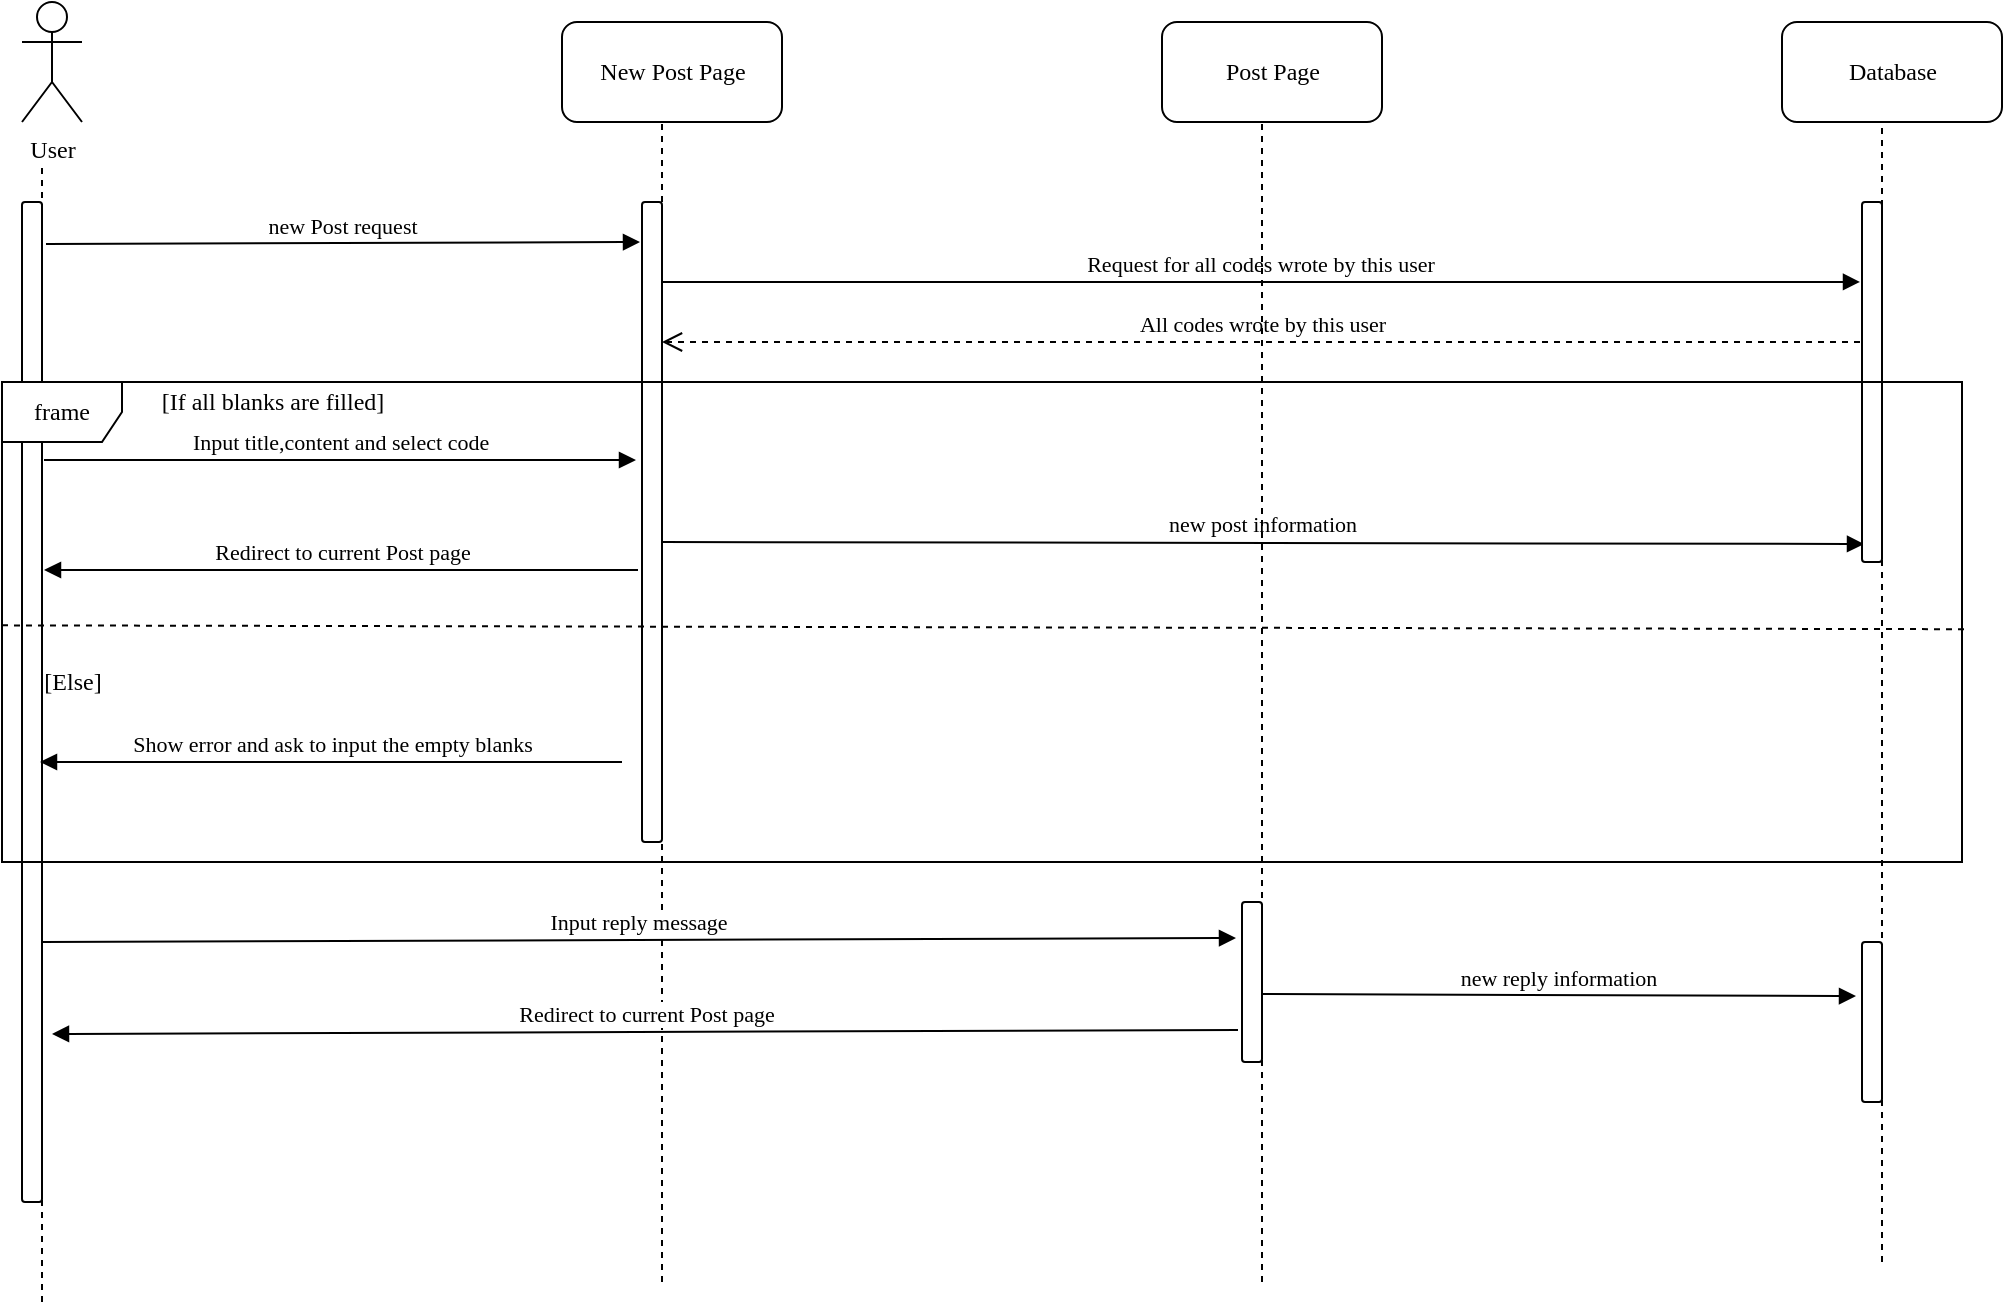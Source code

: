 <mxfile version="13.0.1" type="device"><diagram name="Page-1" id="13e1069c-82ec-6db2-03f1-153e76fe0fe0"><mxGraphModel dx="1422" dy="712" grid="1" gridSize="10" guides="1" tooltips="1" connect="1" arrows="1" fold="1" page="1" pageScale="1" pageWidth="1100" pageHeight="850" background="#ffffff" math="0" shadow="0"><root><mxCell id="0"/><mxCell id="1" parent="0"/><mxCell id="fB3gBFgFGEUwq3GDk7Kn-5" value="User" style="shape=umlActor;verticalLabelPosition=bottom;labelBackgroundColor=#ffffff;verticalAlign=top;html=1;outlineConnect=0;rounded=1;shadow=0;comic=0;strokeWidth=1;fontFamily=Verdana;" vertex="1" parent="1"><mxGeometry x="50" y="20" width="30" height="60" as="geometry"/></mxCell><mxCell id="fB3gBFgFGEUwq3GDk7Kn-6" value="" style="endArrow=none;dashed=1;html=1;fontFamily=Verdana;" edge="1" parent="1"><mxGeometry width="50" height="50" relative="1" as="geometry"><mxPoint x="60" y="670" as="sourcePoint"/><mxPoint x="60" y="100" as="targetPoint"/></mxGeometry></mxCell><mxCell id="fB3gBFgFGEUwq3GDk7Kn-7" value="" style="html=1;points=[];perimeter=orthogonalPerimeter;rounded=1;shadow=0;comic=0;strokeWidth=1;fontFamily=Verdana;" vertex="1" parent="1"><mxGeometry x="50" y="120" width="10" height="500" as="geometry"/></mxCell><mxCell id="fB3gBFgFGEUwq3GDk7Kn-8" value="New Post Page" style="html=1;rounded=1;shadow=0;comic=0;strokeWidth=1;fontFamily=Verdana;" vertex="1" parent="1"><mxGeometry x="320" y="30" width="110" height="50" as="geometry"/></mxCell><mxCell id="fB3gBFgFGEUwq3GDk7Kn-10" value="Database" style="html=1;rounded=1;shadow=0;comic=0;strokeWidth=1;fontFamily=Verdana;" vertex="1" parent="1"><mxGeometry x="930" y="30" width="110" height="50" as="geometry"/></mxCell><mxCell id="fB3gBFgFGEUwq3GDk7Kn-11" value="" style="html=1;points=[];perimeter=orthogonalPerimeter;rounded=1;shadow=0;comic=0;strokeWidth=1;fontFamily=Verdana;" vertex="1" parent="1"><mxGeometry x="360" y="120" width="10" height="320" as="geometry"/></mxCell><mxCell id="fB3gBFgFGEUwq3GDk7Kn-12" value="" style="endArrow=none;dashed=1;html=1;fontFamily=Verdana;" edge="1" parent="1"><mxGeometry width="50" height="50" relative="1" as="geometry"><mxPoint x="370" y="660" as="sourcePoint"/><mxPoint x="370" y="80" as="targetPoint"/></mxGeometry></mxCell><mxCell id="fB3gBFgFGEUwq3GDk7Kn-13" value="Input title,content and select code" style="html=1;verticalAlign=bottom;endArrow=block;fontFamily=Verdana;exitX=1.1;exitY=0.258;exitDx=0;exitDy=0;exitPerimeter=0;" edge="1" parent="1" source="fB3gBFgFGEUwq3GDk7Kn-7"><mxGeometry width="80" relative="1" as="geometry"><mxPoint x="64" y="270" as="sourcePoint"/><mxPoint x="357" y="249" as="targetPoint"/></mxGeometry></mxCell><mxCell id="fB3gBFgFGEUwq3GDk7Kn-18" value="new post information" style="html=1;verticalAlign=bottom;endArrow=block;fontFamily=Verdana;entryX=0.1;entryY=0.95;entryDx=0;entryDy=0;entryPerimeter=0;" edge="1" parent="1" target="fB3gBFgFGEUwq3GDk7Kn-52"><mxGeometry width="80" relative="1" as="geometry"><mxPoint x="370" y="290" as="sourcePoint"/><mxPoint x="967" y="250" as="targetPoint"/></mxGeometry></mxCell><mxCell id="fB3gBFgFGEUwq3GDk7Kn-51" value="Redirect to current Post page" style="html=1;verticalAlign=bottom;endArrow=block;fontFamily=Verdana;entryX=1.1;entryY=0.368;entryDx=0;entryDy=0;entryPerimeter=0;" edge="1" parent="1" target="fB3gBFgFGEUwq3GDk7Kn-7"><mxGeometry width="80" relative="1" as="geometry"><mxPoint x="358" y="304" as="sourcePoint"/><mxPoint x="60" y="350" as="targetPoint"/></mxGeometry></mxCell><mxCell id="fB3gBFgFGEUwq3GDk7Kn-52" value="" style="html=1;points=[];perimeter=orthogonalPerimeter;rounded=1;shadow=0;comic=0;strokeWidth=1;fontFamily=Verdana;" vertex="1" parent="1"><mxGeometry x="970" y="120" width="10" height="180" as="geometry"/></mxCell><mxCell id="fB3gBFgFGEUwq3GDk7Kn-54" value="" style="endArrow=none;dashed=1;html=1;fontFamily=Verdana;" edge="1" parent="1"><mxGeometry width="50" height="50" relative="1" as="geometry"><mxPoint x="980" y="650" as="sourcePoint"/><mxPoint x="980" y="80" as="targetPoint"/></mxGeometry></mxCell><mxCell id="fB3gBFgFGEUwq3GDk7Kn-72" value="new Post request" style="html=1;verticalAlign=bottom;endArrow=block;fontFamily=Verdana;exitX=1.2;exitY=0.042;exitDx=0;exitDy=0;exitPerimeter=0;" edge="1" parent="1" source="fB3gBFgFGEUwq3GDk7Kn-7"><mxGeometry width="80" relative="1" as="geometry"><mxPoint x="520" y="350" as="sourcePoint"/><mxPoint x="359" y="140" as="targetPoint"/></mxGeometry></mxCell><mxCell id="fB3gBFgFGEUwq3GDk7Kn-73" value="Request for all codes wrote by this user" style="html=1;verticalAlign=bottom;endArrow=block;fontFamily=Verdana;entryX=-0.1;entryY=0.222;entryDx=0;entryDy=0;entryPerimeter=0;" edge="1" parent="1" target="fB3gBFgFGEUwq3GDk7Kn-52"><mxGeometry width="80" relative="1" as="geometry"><mxPoint x="370" y="160" as="sourcePoint"/><mxPoint x="600" y="350" as="targetPoint"/></mxGeometry></mxCell><mxCell id="fB3gBFgFGEUwq3GDk7Kn-74" value="All codes wrote by this user" style="html=1;verticalAlign=bottom;endArrow=open;dashed=1;endSize=8;fontFamily=Verdana;" edge="1" parent="1"><mxGeometry relative="1" as="geometry"><mxPoint x="969" y="190" as="sourcePoint"/><mxPoint x="370" y="190" as="targetPoint"/></mxGeometry></mxCell><mxCell id="fB3gBFgFGEUwq3GDk7Kn-75" value="Show error and ask to input the empty blanks" style="html=1;verticalAlign=bottom;endArrow=block;fontFamily=Verdana;entryX=0.9;entryY=0.56;entryDx=0;entryDy=0;entryPerimeter=0;" edge="1" parent="1" target="fB3gBFgFGEUwq3GDk7Kn-7"><mxGeometry width="80" relative="1" as="geometry"><mxPoint x="350" y="400" as="sourcePoint"/><mxPoint x="600" y="350" as="targetPoint"/></mxGeometry></mxCell><mxCell id="fB3gBFgFGEUwq3GDk7Kn-77" value="frame" style="shape=umlFrame;whiteSpace=wrap;html=1;rounded=1;shadow=0;comic=0;strokeWidth=1;fontFamily=Verdana;" vertex="1" parent="1"><mxGeometry x="40" y="210" width="980" height="240" as="geometry"/></mxCell><mxCell id="fB3gBFgFGEUwq3GDk7Kn-80" value="" style="endArrow=none;dashed=1;html=1;fontFamily=Verdana;exitX=0;exitY=0.507;exitDx=0;exitDy=0;exitPerimeter=0;entryX=1.002;entryY=0.515;entryDx=0;entryDy=0;entryPerimeter=0;" edge="1" parent="1" source="fB3gBFgFGEUwq3GDk7Kn-77" target="fB3gBFgFGEUwq3GDk7Kn-77"><mxGeometry width="50" height="50" relative="1" as="geometry"><mxPoint x="530" y="380" as="sourcePoint"/><mxPoint x="580" y="330" as="targetPoint"/></mxGeometry></mxCell><mxCell id="fB3gBFgFGEUwq3GDk7Kn-81" value="[If all blanks are filled]" style="text;html=1;align=center;verticalAlign=middle;resizable=0;points=[];autosize=1;fontFamily=Verdana;" vertex="1" parent="1"><mxGeometry x="100" y="210" width="150" height="20" as="geometry"/></mxCell><mxCell id="fB3gBFgFGEUwq3GDk7Kn-82" value="[Else]" style="text;html=1;align=center;verticalAlign=middle;resizable=0;points=[];autosize=1;fontFamily=Verdana;" vertex="1" parent="1"><mxGeometry x="50" y="350" width="50" height="20" as="geometry"/></mxCell><mxCell id="fB3gBFgFGEUwq3GDk7Kn-83" value="Post Page" style="html=1;rounded=1;shadow=0;comic=0;strokeWidth=1;fontFamily=Verdana;" vertex="1" parent="1"><mxGeometry x="620" y="30" width="110" height="50" as="geometry"/></mxCell><mxCell id="fB3gBFgFGEUwq3GDk7Kn-84" value="" style="endArrow=none;dashed=1;html=1;fontFamily=Verdana;" edge="1" parent="1"><mxGeometry width="50" height="50" relative="1" as="geometry"><mxPoint x="670" y="660" as="sourcePoint"/><mxPoint x="670" y="80" as="targetPoint"/></mxGeometry></mxCell><mxCell id="fB3gBFgFGEUwq3GDk7Kn-87" value="" style="html=1;points=[];perimeter=orthogonalPerimeter;rounded=1;shadow=0;comic=0;strokeWidth=1;fontFamily=Verdana;" vertex="1" parent="1"><mxGeometry x="660" y="470" width="10" height="80" as="geometry"/></mxCell><mxCell id="fB3gBFgFGEUwq3GDk7Kn-88" value="Input reply message" style="html=1;verticalAlign=bottom;endArrow=block;fontFamily=Verdana;exitX=1;exitY=0.74;exitDx=0;exitDy=0;exitPerimeter=0;" edge="1" parent="1" source="fB3gBFgFGEUwq3GDk7Kn-7"><mxGeometry width="80" relative="1" as="geometry"><mxPoint x="200" y="530" as="sourcePoint"/><mxPoint x="657" y="488" as="targetPoint"/></mxGeometry></mxCell><mxCell id="fB3gBFgFGEUwq3GDk7Kn-89" value="new reply information" style="html=1;verticalAlign=bottom;endArrow=block;fontFamily=Verdana;exitX=1;exitY=0.575;exitDx=0;exitDy=0;exitPerimeter=0;entryX=-0.3;entryY=0.338;entryDx=0;entryDy=0;entryPerimeter=0;" edge="1" parent="1" source="fB3gBFgFGEUwq3GDk7Kn-87" target="fB3gBFgFGEUwq3GDk7Kn-90"><mxGeometry width="80" relative="1" as="geometry"><mxPoint x="770" y="580" as="sourcePoint"/><mxPoint x="960" y="516" as="targetPoint"/></mxGeometry></mxCell><mxCell id="fB3gBFgFGEUwq3GDk7Kn-90" value="" style="html=1;points=[];perimeter=orthogonalPerimeter;rounded=1;shadow=0;comic=0;strokeWidth=1;fontFamily=Verdana;" vertex="1" parent="1"><mxGeometry x="970" y="490" width="10" height="80" as="geometry"/></mxCell><mxCell id="fB3gBFgFGEUwq3GDk7Kn-91" value="Redirect to current Post page" style="html=1;verticalAlign=bottom;endArrow=block;fontFamily=Verdana;exitX=-0.2;exitY=0.8;exitDx=0;exitDy=0;exitPerimeter=0;entryX=1.5;entryY=0.832;entryDx=0;entryDy=0;entryPerimeter=0;" edge="1" parent="1" source="fB3gBFgFGEUwq3GDk7Kn-87" target="fB3gBFgFGEUwq3GDk7Kn-7"><mxGeometry width="80" relative="1" as="geometry"><mxPoint x="540" y="590" as="sourcePoint"/><mxPoint x="620" y="590" as="targetPoint"/></mxGeometry></mxCell></root></mxGraphModel></diagram></mxfile>